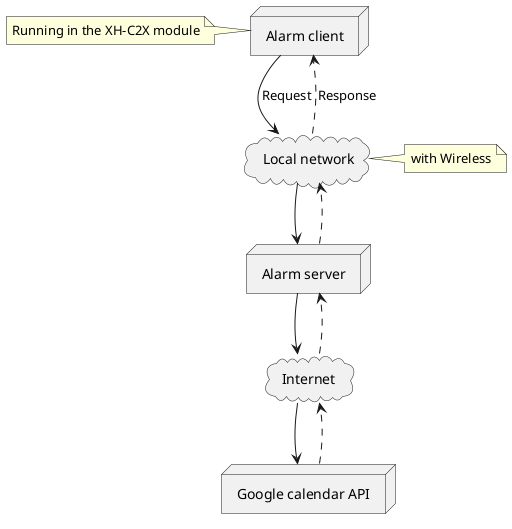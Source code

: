 @startuml concept
cloud Network as "Local network"
node Server as "Alarm server"
node Client as "Alarm client"
note left of Client
  Running in the XH-C2X module
end note
cloud Internet
node Google as "Google calendar API"

Client --> Network : "Request"
note right of Network
 with Wireless
end note
Network --> Server
Server --> Internet
Internet --> Google
Google ..> Internet
Internet ..> Server
Server ..> Network
Network ..> Client : Response
@enduml